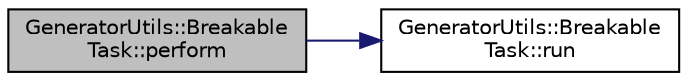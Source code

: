 digraph "GeneratorUtils::BreakableTask::perform"
{
 // LATEX_PDF_SIZE
  edge [fontname="Helvetica",fontsize="10",labelfontname="Helvetica",labelfontsize="10"];
  node [fontname="Helvetica",fontsize="10",shape=record];
  rankdir="LR";
  Node1 [label="GeneratorUtils::Breakable\lTask::perform",height=0.2,width=0.4,color="black", fillcolor="grey75", style="filled", fontcolor="black",tooltip="perform job"];
  Node1 -> Node2 [color="midnightblue",fontsize="10",style="solid",fontname="Helvetica"];
  Node2 [label="GeneratorUtils::Breakable\lTask::run",height=0.2,width=0.4,color="black", fillcolor="white", style="filled",URL="$class_generator_utils_1_1_breakable_task.html#adb5c7ab11b9fb5b45c8eed48068327a8",tooltip=" "];
}
